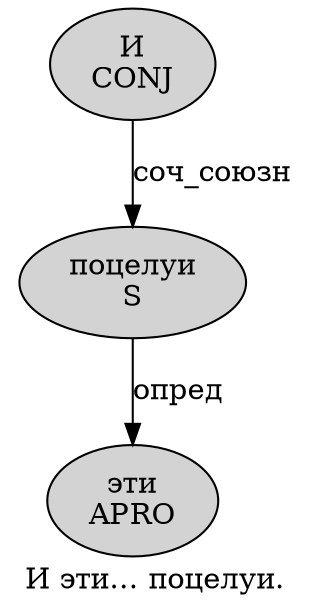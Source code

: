 digraph SENTENCE_3161 {
	graph [label="И эти… поцелуи."]
	node [style=filled]
		0 [label="И
CONJ" color="" fillcolor=lightgray penwidth=1 shape=ellipse]
		1 [label="эти
APRO" color="" fillcolor=lightgray penwidth=1 shape=ellipse]
		3 [label="поцелуи
S" color="" fillcolor=lightgray penwidth=1 shape=ellipse]
			0 -> 3 [label="соч_союзн"]
			3 -> 1 [label="опред"]
}